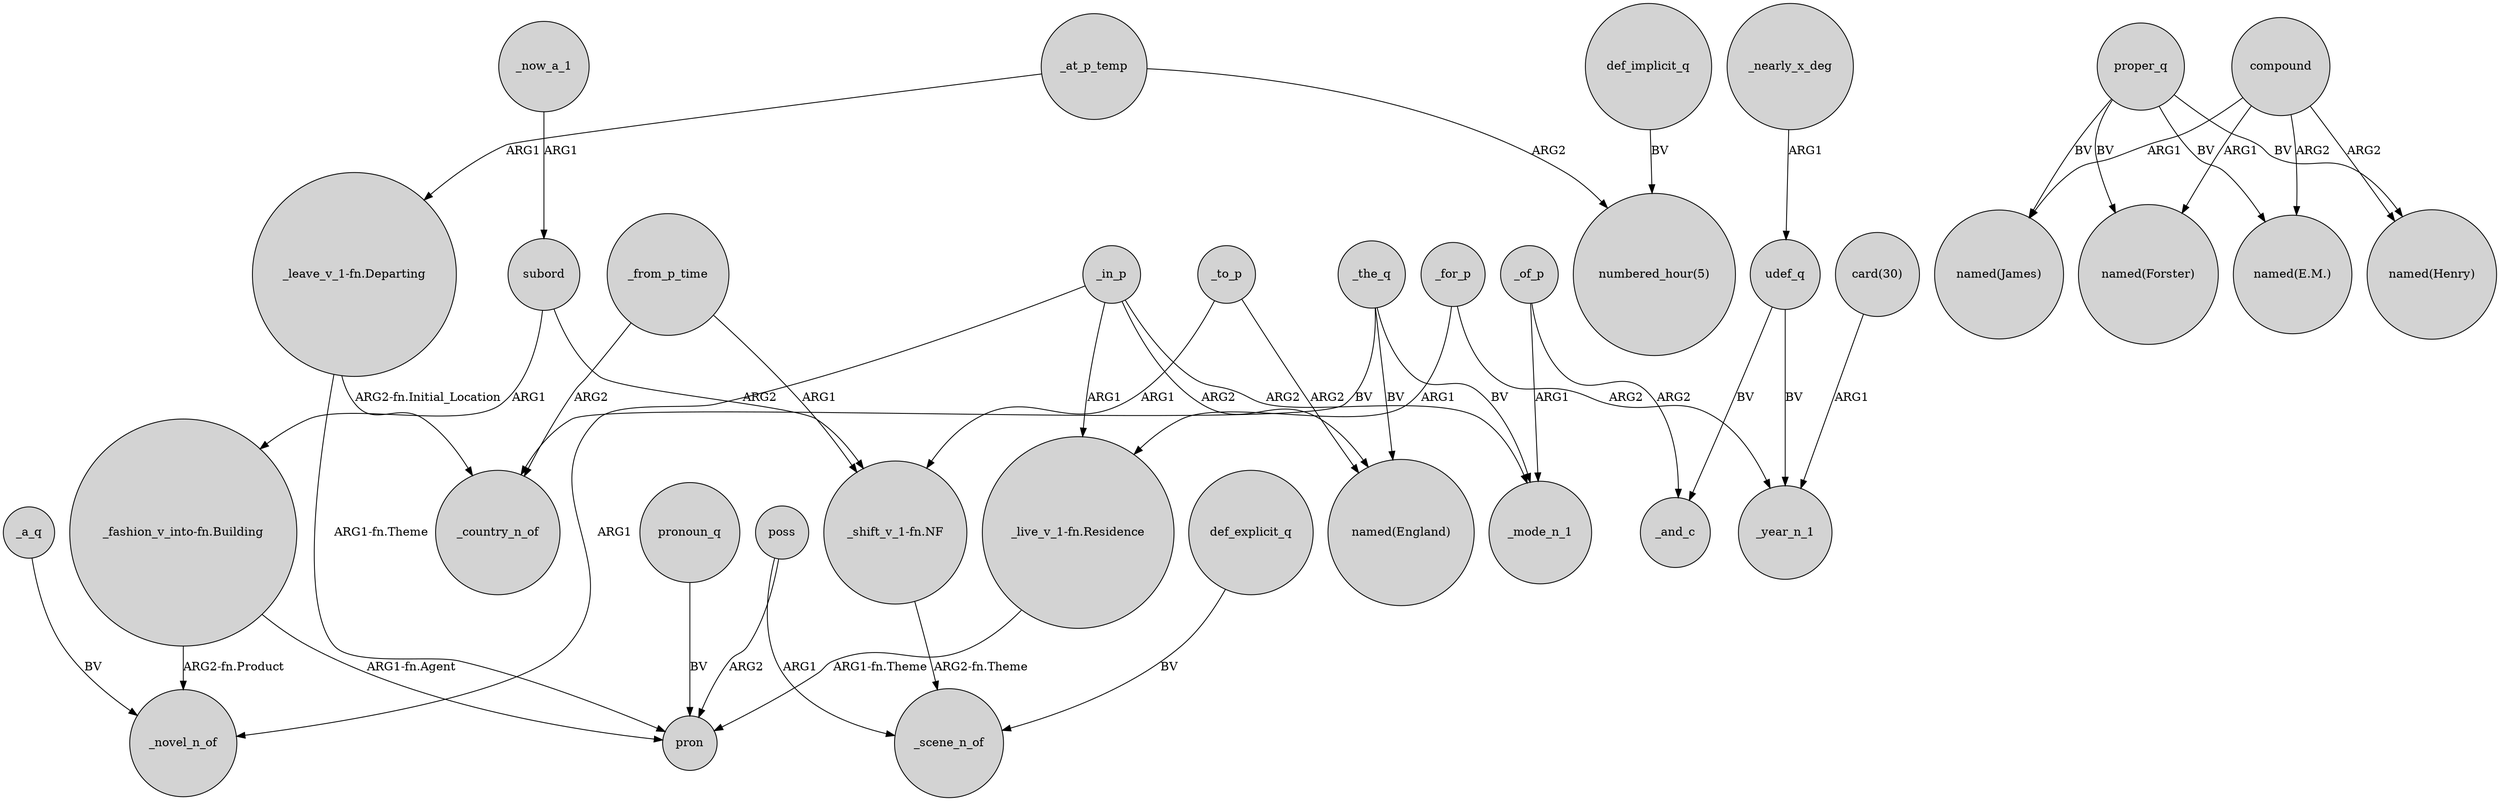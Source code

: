 digraph {
	node [shape=circle style=filled]
	_in_p -> _novel_n_of [label=ARG1]
	subord -> "_fashion_v_into-fn.Building" [label=ARG1]
	_in_p -> _mode_n_1 [label=ARG2]
	_from_p_time -> "_shift_v_1-fn.NF" [label=ARG1]
	def_implicit_q -> "numbered_hour(5)" [label=BV]
	poss -> pron [label=ARG2]
	_in_p -> "_live_v_1-fn.Residence" [label=ARG1]
	_in_p -> "named(England)" [label=ARG2]
	_for_p -> _year_n_1 [label=ARG2]
	proper_q -> "named(E.M.)" [label=BV]
	"_fashion_v_into-fn.Building" -> pron [label="ARG1-fn.Agent"]
	_the_q -> _mode_n_1 [label=BV]
	_of_p -> _mode_n_1 [label=ARG1]
	_the_q -> "named(England)" [label=BV]
	_of_p -> _and_c [label=ARG2]
	_now_a_1 -> subord [label=ARG1]
	"_leave_v_1-fn.Departing" -> pron [label="ARG1-fn.Theme"]
	"_leave_v_1-fn.Departing" -> _country_n_of [label="ARG2-fn.Initial_Location"]
	_a_q -> _novel_n_of [label=BV]
	_from_p_time -> _country_n_of [label=ARG2]
	def_explicit_q -> _scene_n_of [label=BV]
	pronoun_q -> pron [label=BV]
	_the_q -> _country_n_of [label=BV]
	poss -> _scene_n_of [label=ARG1]
	proper_q -> "named(Forster)" [label=BV]
	_to_p -> "named(England)" [label=ARG2]
	compound -> "named(E.M.)" [label=ARG2]
	"_live_v_1-fn.Residence" -> pron [label="ARG1-fn.Theme"]
	compound -> "named(Forster)" [label=ARG1]
	_at_p_temp -> "numbered_hour(5)" [label=ARG2]
	compound -> "named(James)" [label=ARG1]
	proper_q -> "named(Henry)" [label=BV]
	"card(30)" -> _year_n_1 [label=ARG1]
	proper_q -> "named(James)" [label=BV]
	_nearly_x_deg -> udef_q [label=ARG1]
	subord -> "_shift_v_1-fn.NF" [label=ARG2]
	"_fashion_v_into-fn.Building" -> _novel_n_of [label="ARG2-fn.Product"]
	compound -> "named(Henry)" [label=ARG2]
	_at_p_temp -> "_leave_v_1-fn.Departing" [label=ARG1]
	_to_p -> "_shift_v_1-fn.NF" [label=ARG1]
	udef_q -> _year_n_1 [label=BV]
	"_shift_v_1-fn.NF" -> _scene_n_of [label="ARG2-fn.Theme"]
	udef_q -> _and_c [label=BV]
	_for_p -> "_live_v_1-fn.Residence" [label=ARG1]
}
